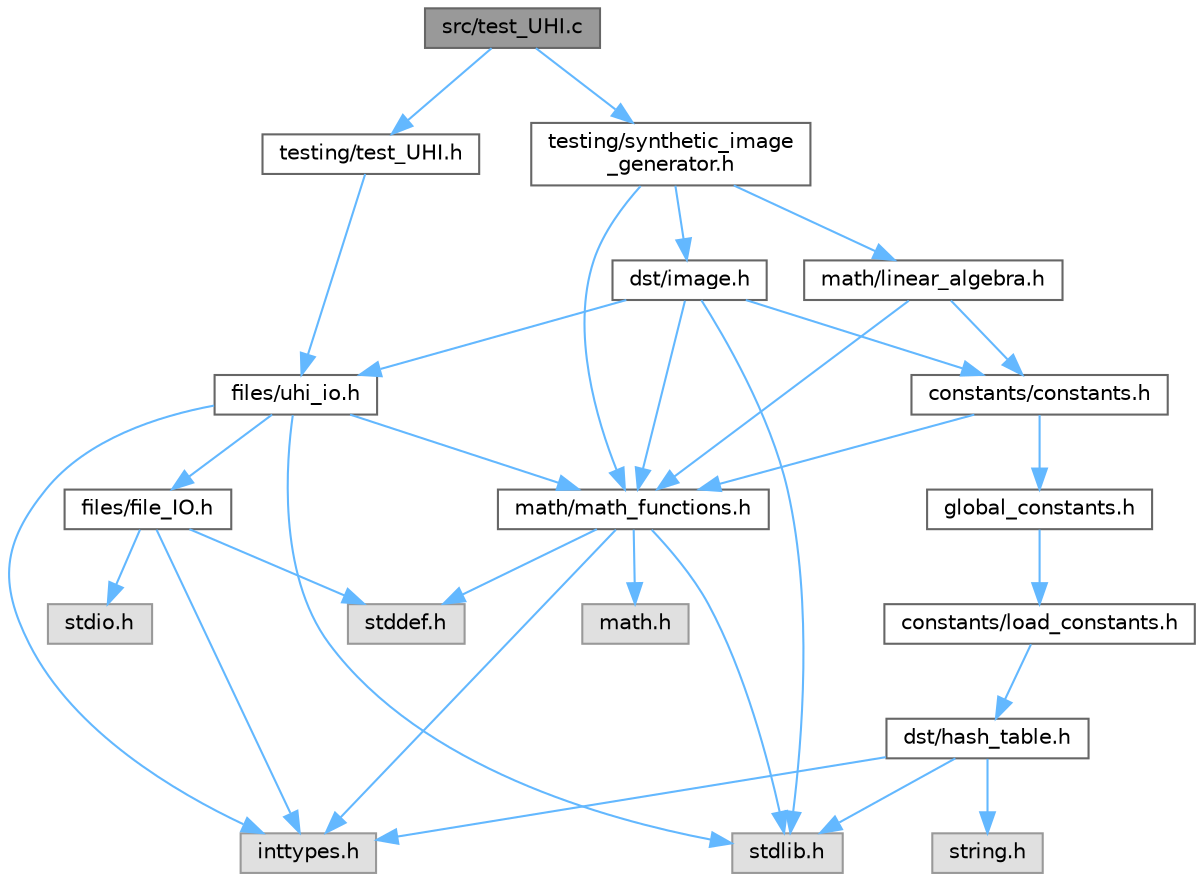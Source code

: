 digraph "src/test_UHI.c"
{
 // LATEX_PDF_SIZE
  bgcolor="transparent";
  edge [fontname=Helvetica,fontsize=10,labelfontname=Helvetica,labelfontsize=10];
  node [fontname=Helvetica,fontsize=10,shape=box,height=0.2,width=0.4];
  Node1 [id="Node000001",label="src/test_UHI.c",height=0.2,width=0.4,color="gray40", fillcolor="grey60", style="filled", fontcolor="black",tooltip=" "];
  Node1 -> Node2 [id="edge31_Node000001_Node000002",color="steelblue1",style="solid",tooltip=" "];
  Node2 [id="Node000002",label="testing/test_UHI.h",height=0.2,width=0.4,color="grey40", fillcolor="white", style="filled",URL="$d0/d89/a00071.html",tooltip=" "];
  Node2 -> Node3 [id="edge32_Node000002_Node000003",color="steelblue1",style="solid",tooltip=" "];
  Node3 [id="Node000003",label="files/uhi_io.h",height=0.2,width=0.4,color="grey40", fillcolor="white", style="filled",URL="$d1/d88/a00128.html",tooltip=" "];
  Node3 -> Node4 [id="edge33_Node000003_Node000004",color="steelblue1",style="solid",tooltip=" "];
  Node4 [id="Node000004",label="inttypes.h",height=0.2,width=0.4,color="grey60", fillcolor="#E0E0E0", style="filled",tooltip=" "];
  Node3 -> Node5 [id="edge34_Node000003_Node000005",color="steelblue1",style="solid",tooltip=" "];
  Node5 [id="Node000005",label="stdlib.h",height=0.2,width=0.4,color="grey60", fillcolor="#E0E0E0", style="filled",tooltip=" "];
  Node3 -> Node6 [id="edge35_Node000003_Node000006",color="steelblue1",style="solid",tooltip=" "];
  Node6 [id="Node000006",label="files/file_IO.h",height=0.2,width=0.4,color="grey40", fillcolor="white", style="filled",URL="$df/dc8/a00122.html",tooltip=" "];
  Node6 -> Node4 [id="edge36_Node000006_Node000004",color="steelblue1",style="solid",tooltip=" "];
  Node6 -> Node7 [id="edge37_Node000006_Node000007",color="steelblue1",style="solid",tooltip=" "];
  Node7 [id="Node000007",label="stddef.h",height=0.2,width=0.4,color="grey60", fillcolor="#E0E0E0", style="filled",tooltip=" "];
  Node6 -> Node8 [id="edge38_Node000006_Node000008",color="steelblue1",style="solid",tooltip=" "];
  Node8 [id="Node000008",label="stdio.h",height=0.2,width=0.4,color="grey60", fillcolor="#E0E0E0", style="filled",tooltip=" "];
  Node3 -> Node9 [id="edge39_Node000003_Node000009",color="steelblue1",style="solid",tooltip=" "];
  Node9 [id="Node000009",label="math/math_functions.h",height=0.2,width=0.4,color="grey40", fillcolor="white", style="filled",URL="$d7/d9a/a00152.html",tooltip=" "];
  Node9 -> Node5 [id="edge40_Node000009_Node000005",color="steelblue1",style="solid",tooltip=" "];
  Node9 -> Node10 [id="edge41_Node000009_Node000010",color="steelblue1",style="solid",tooltip=" "];
  Node10 [id="Node000010",label="math.h",height=0.2,width=0.4,color="grey60", fillcolor="#E0E0E0", style="filled",tooltip=" "];
  Node9 -> Node4 [id="edge42_Node000009_Node000004",color="steelblue1",style="solid",tooltip=" "];
  Node9 -> Node7 [id="edge43_Node000009_Node000007",color="steelblue1",style="solid",tooltip=" "];
  Node1 -> Node11 [id="edge44_Node000001_Node000011",color="steelblue1",style="solid",tooltip=" "];
  Node11 [id="Node000011",label="testing/synthetic_image\l_generator.h",height=0.2,width=0.4,color="grey40", fillcolor="white", style="filled",URL="$de/de1/a00065.html",tooltip=" "];
  Node11 -> Node9 [id="edge45_Node000011_Node000009",color="steelblue1",style="solid",tooltip=" "];
  Node11 -> Node12 [id="edge46_Node000011_Node000012",color="steelblue1",style="solid",tooltip=" "];
  Node12 [id="Node000012",label="math/linear_algebra.h",height=0.2,width=0.4,color="grey40", fillcolor="white", style="filled",URL="$da/d1e/a00149.html",tooltip=" "];
  Node12 -> Node13 [id="edge47_Node000012_Node000013",color="steelblue1",style="solid",tooltip=" "];
  Node13 [id="Node000013",label="constants/constants.h",height=0.2,width=0.4,color="grey40", fillcolor="white", style="filled",URL="$d9/db6/a00146.html",tooltip=" "];
  Node13 -> Node9 [id="edge48_Node000013_Node000009",color="steelblue1",style="solid",tooltip=" "];
  Node13 -> Node14 [id="edge49_Node000013_Node000014",color="steelblue1",style="solid",tooltip=" "];
  Node14 [id="Node000014",label="global_constants.h",height=0.2,width=0.4,color="grey40", fillcolor="white", style="filled",URL="$d2/df5/a00137.html",tooltip=" "];
  Node14 -> Node15 [id="edge50_Node000014_Node000015",color="steelblue1",style="solid",tooltip=" "];
  Node15 [id="Node000015",label="constants/load_constants.h",height=0.2,width=0.4,color="grey40", fillcolor="white", style="filled",URL="$d7/dce/a00143.html",tooltip=" "];
  Node15 -> Node16 [id="edge51_Node000015_Node000016",color="steelblue1",style="solid",tooltip=" "];
  Node16 [id="Node000016",label="dst/hash_table.h",height=0.2,width=0.4,color="grey40", fillcolor="white", style="filled",URL="$df/d6a/a00119.html",tooltip=" "];
  Node16 -> Node5 [id="edge52_Node000016_Node000005",color="steelblue1",style="solid",tooltip=" "];
  Node16 -> Node4 [id="edge53_Node000016_Node000004",color="steelblue1",style="solid",tooltip=" "];
  Node16 -> Node17 [id="edge54_Node000016_Node000017",color="steelblue1",style="solid",tooltip=" "];
  Node17 [id="Node000017",label="string.h",height=0.2,width=0.4,color="grey60", fillcolor="#E0E0E0", style="filled",tooltip=" "];
  Node12 -> Node9 [id="edge55_Node000012_Node000009",color="steelblue1",style="solid",tooltip=" "];
  Node11 -> Node18 [id="edge56_Node000011_Node000018",color="steelblue1",style="solid",tooltip=" "];
  Node18 [id="Node000018",label="dst/image.h",height=0.2,width=0.4,color="grey40", fillcolor="white", style="filled",URL="$d3/d00/a00113.html",tooltip=" "];
  Node18 -> Node9 [id="edge57_Node000018_Node000009",color="steelblue1",style="solid",tooltip=" "];
  Node18 -> Node13 [id="edge58_Node000018_Node000013",color="steelblue1",style="solid",tooltip=" "];
  Node18 -> Node5 [id="edge59_Node000018_Node000005",color="steelblue1",style="solid",tooltip=" "];
  Node18 -> Node3 [id="edge60_Node000018_Node000003",color="steelblue1",style="solid",tooltip=" "];
}
